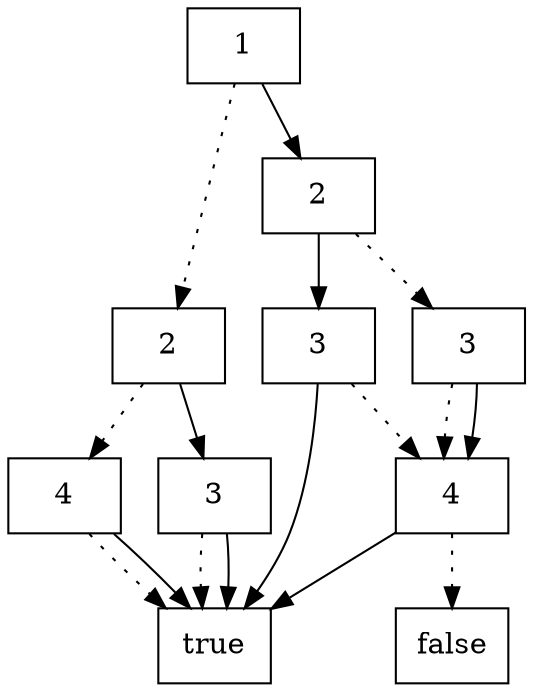 digraph G {
0 [label="1" shape="cercle"];
1 [label="2" shape="cercle"];
2 [label="4" shape="cercle"];
3 [label="true" shape="cercle"];
2 -> 3 [style=dotted];
2 -> 3;
4 [label="3" shape="cercle"];
4 -> 3 [style=dotted];
4 -> 3;
1 -> 2 [style=dotted];
1 -> 4;
5 [label="2" shape="cercle"];
6 [label="3" shape="cercle"];
7 [label="4" shape="cercle"];
8 [label="false" shape="cercle"];
7 -> 8 [style=dotted];
7 -> 3;
6 -> 7 [style=dotted];
6 -> 7;
9 [label="3" shape="cercle"];
9 -> 7 [style=dotted];
9 -> 3;
5 -> 6 [style=dotted];
5 -> 9;
0 -> 1 [style=dotted];
0 -> 5;
}
